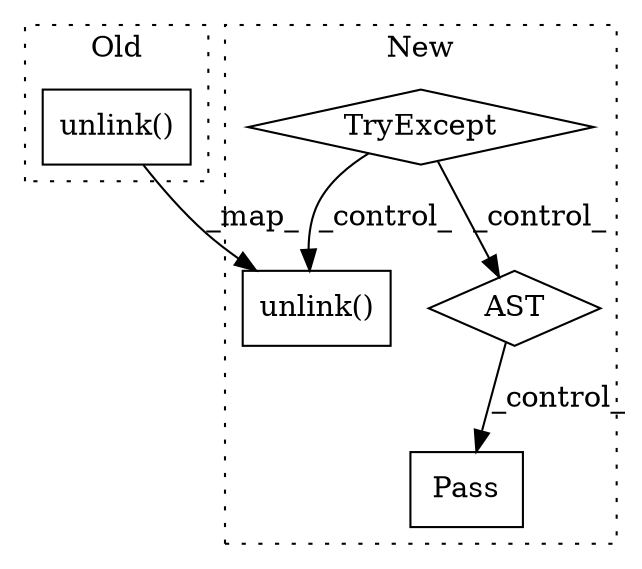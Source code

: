 digraph G {
subgraph cluster0 {
1 [label="unlink()" a="75" s="6136" l="28" shape="box"];
label = "Old";
style="dotted";
}
subgraph cluster1 {
2 [label="unlink()" a="75" s="6285" l="28" shape="box"];
3 [label="TryExcept" a="71" s="6272" l="13" shape="diamond"];
4 [label="AST" a="2" s="6318,0" l="7,0" shape="diamond"];
5 [label="Pass" a="62" s="6350" l="4" shape="box"];
label = "New";
style="dotted";
}
1 -> 2 [label="_map_"];
3 -> 2 [label="_control_"];
3 -> 4 [label="_control_"];
4 -> 5 [label="_control_"];
}